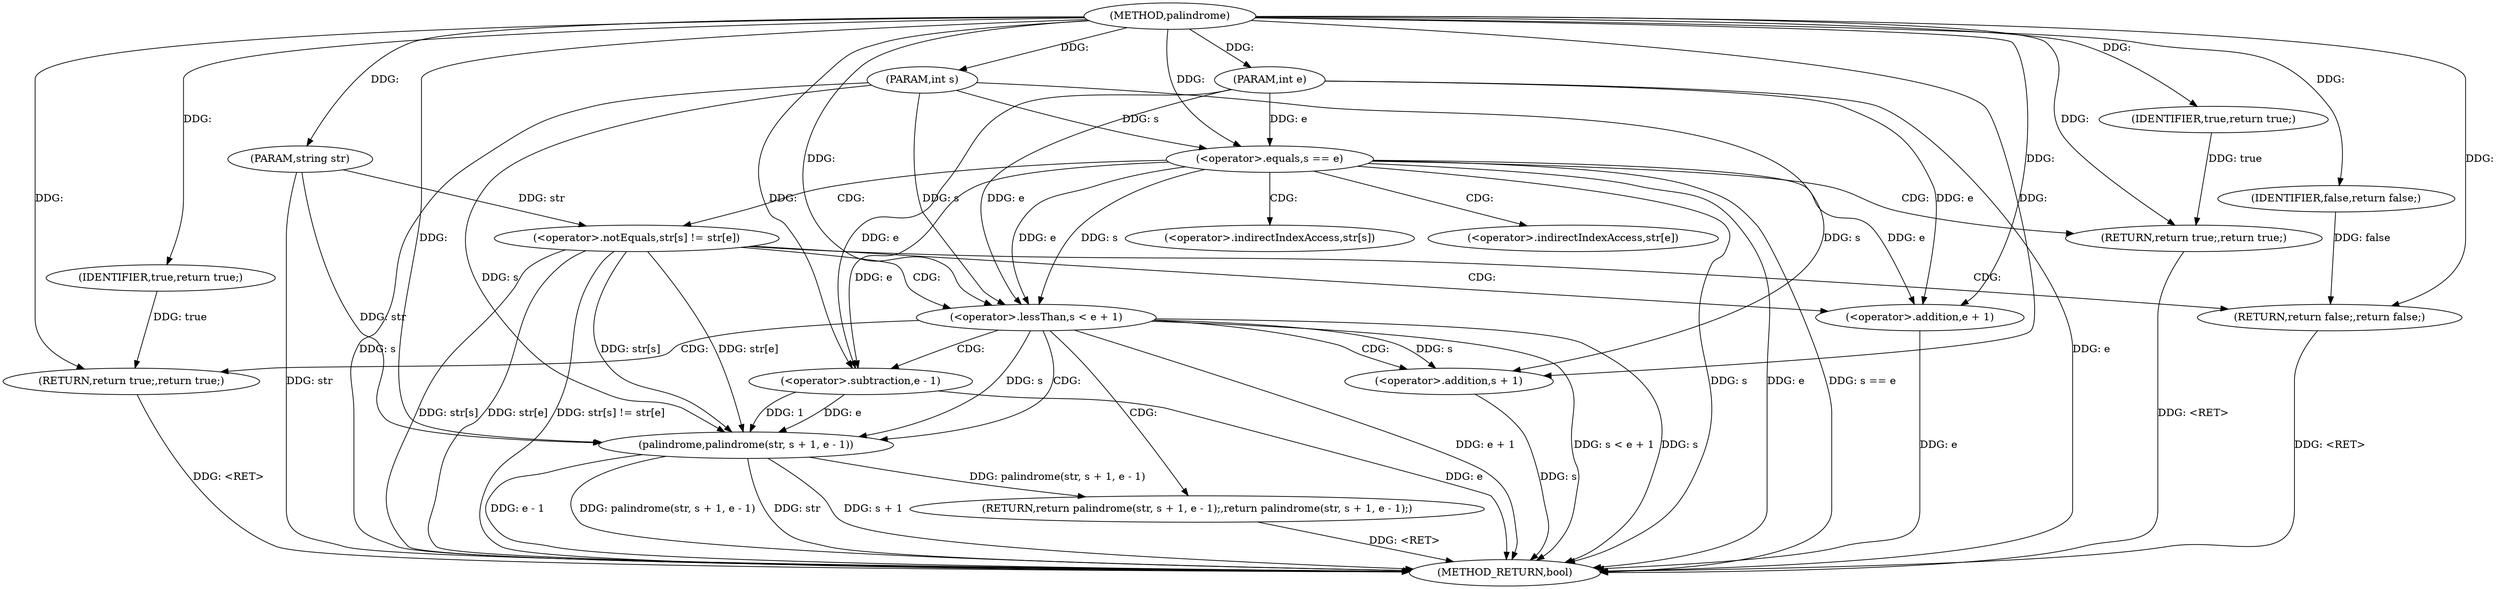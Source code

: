 digraph "palindrome" {  
"1000103" [label = "(METHOD,palindrome)" ]
"1000141" [label = "(METHOD_RETURN,bool)" ]
"1000104" [label = "(PARAM,string str)" ]
"1000105" [label = "(PARAM,int s)" ]
"1000106" [label = "(PARAM,int e)" ]
"1000139" [label = "(RETURN,return true;,return true;)" ]
"1000109" [label = "(<operator>.equals,s == e)" ]
"1000112" [label = "(RETURN,return true;,return true;)" ]
"1000115" [label = "(<operator>.notEquals,str[s] != str[e])" ]
"1000122" [label = "(RETURN,return false;,return false;)" ]
"1000125" [label = "(<operator>.lessThan,s < e + 1)" ]
"1000130" [label = "(RETURN,return palindrome(str, s + 1, e - 1);,return palindrome(str, s + 1, e - 1);)" ]
"1000140" [label = "(IDENTIFIER,true,return true;)" ]
"1000113" [label = "(IDENTIFIER,true,return true;)" ]
"1000123" [label = "(IDENTIFIER,false,return false;)" ]
"1000131" [label = "(palindrome,palindrome(str, s + 1, e - 1))" ]
"1000127" [label = "(<operator>.addition,e + 1)" ]
"1000133" [label = "(<operator>.addition,s + 1)" ]
"1000136" [label = "(<operator>.subtraction,e - 1)" ]
"1000116" [label = "(<operator>.indirectIndexAccess,str[s])" ]
"1000119" [label = "(<operator>.indirectIndexAccess,str[e])" ]
  "1000122" -> "1000141"  [ label = "DDG: <RET>"] 
  "1000139" -> "1000141"  [ label = "DDG: <RET>"] 
  "1000112" -> "1000141"  [ label = "DDG: <RET>"] 
  "1000130" -> "1000141"  [ label = "DDG: <RET>"] 
  "1000104" -> "1000141"  [ label = "DDG: str"] 
  "1000105" -> "1000141"  [ label = "DDG: s"] 
  "1000106" -> "1000141"  [ label = "DDG: e"] 
  "1000109" -> "1000141"  [ label = "DDG: s"] 
  "1000109" -> "1000141"  [ label = "DDG: e"] 
  "1000109" -> "1000141"  [ label = "DDG: s == e"] 
  "1000115" -> "1000141"  [ label = "DDG: str[s]"] 
  "1000115" -> "1000141"  [ label = "DDG: str[e]"] 
  "1000115" -> "1000141"  [ label = "DDG: str[s] != str[e]"] 
  "1000125" -> "1000141"  [ label = "DDG: s"] 
  "1000127" -> "1000141"  [ label = "DDG: e"] 
  "1000125" -> "1000141"  [ label = "DDG: e + 1"] 
  "1000125" -> "1000141"  [ label = "DDG: s < e + 1"] 
  "1000131" -> "1000141"  [ label = "DDG: str"] 
  "1000133" -> "1000141"  [ label = "DDG: s"] 
  "1000131" -> "1000141"  [ label = "DDG: s + 1"] 
  "1000136" -> "1000141"  [ label = "DDG: e"] 
  "1000131" -> "1000141"  [ label = "DDG: e - 1"] 
  "1000131" -> "1000141"  [ label = "DDG: palindrome(str, s + 1, e - 1)"] 
  "1000103" -> "1000104"  [ label = "DDG: "] 
  "1000103" -> "1000105"  [ label = "DDG: "] 
  "1000103" -> "1000106"  [ label = "DDG: "] 
  "1000140" -> "1000139"  [ label = "DDG: true"] 
  "1000103" -> "1000139"  [ label = "DDG: "] 
  "1000113" -> "1000112"  [ label = "DDG: true"] 
  "1000103" -> "1000112"  [ label = "DDG: "] 
  "1000123" -> "1000122"  [ label = "DDG: false"] 
  "1000103" -> "1000122"  [ label = "DDG: "] 
  "1000131" -> "1000130"  [ label = "DDG: palindrome(str, s + 1, e - 1)"] 
  "1000103" -> "1000140"  [ label = "DDG: "] 
  "1000105" -> "1000109"  [ label = "DDG: s"] 
  "1000103" -> "1000109"  [ label = "DDG: "] 
  "1000106" -> "1000109"  [ label = "DDG: e"] 
  "1000103" -> "1000113"  [ label = "DDG: "] 
  "1000104" -> "1000115"  [ label = "DDG: str"] 
  "1000103" -> "1000123"  [ label = "DDG: "] 
  "1000109" -> "1000125"  [ label = "DDG: s"] 
  "1000105" -> "1000125"  [ label = "DDG: s"] 
  "1000103" -> "1000125"  [ label = "DDG: "] 
  "1000109" -> "1000125"  [ label = "DDG: e"] 
  "1000106" -> "1000125"  [ label = "DDG: e"] 
  "1000109" -> "1000127"  [ label = "DDG: e"] 
  "1000106" -> "1000127"  [ label = "DDG: e"] 
  "1000103" -> "1000127"  [ label = "DDG: "] 
  "1000115" -> "1000131"  [ label = "DDG: str[s]"] 
  "1000115" -> "1000131"  [ label = "DDG: str[e]"] 
  "1000104" -> "1000131"  [ label = "DDG: str"] 
  "1000103" -> "1000131"  [ label = "DDG: "] 
  "1000125" -> "1000131"  [ label = "DDG: s"] 
  "1000105" -> "1000131"  [ label = "DDG: s"] 
  "1000136" -> "1000131"  [ label = "DDG: e"] 
  "1000136" -> "1000131"  [ label = "DDG: 1"] 
  "1000125" -> "1000133"  [ label = "DDG: s"] 
  "1000105" -> "1000133"  [ label = "DDG: s"] 
  "1000103" -> "1000133"  [ label = "DDG: "] 
  "1000106" -> "1000136"  [ label = "DDG: e"] 
  "1000103" -> "1000136"  [ label = "DDG: "] 
  "1000109" -> "1000136"  [ label = "DDG: e"] 
  "1000109" -> "1000112"  [ label = "CDG: "] 
  "1000109" -> "1000116"  [ label = "CDG: "] 
  "1000109" -> "1000119"  [ label = "CDG: "] 
  "1000109" -> "1000115"  [ label = "CDG: "] 
  "1000115" -> "1000125"  [ label = "CDG: "] 
  "1000115" -> "1000127"  [ label = "CDG: "] 
  "1000115" -> "1000122"  [ label = "CDG: "] 
  "1000125" -> "1000131"  [ label = "CDG: "] 
  "1000125" -> "1000130"  [ label = "CDG: "] 
  "1000125" -> "1000139"  [ label = "CDG: "] 
  "1000125" -> "1000133"  [ label = "CDG: "] 
  "1000125" -> "1000136"  [ label = "CDG: "] 
}
